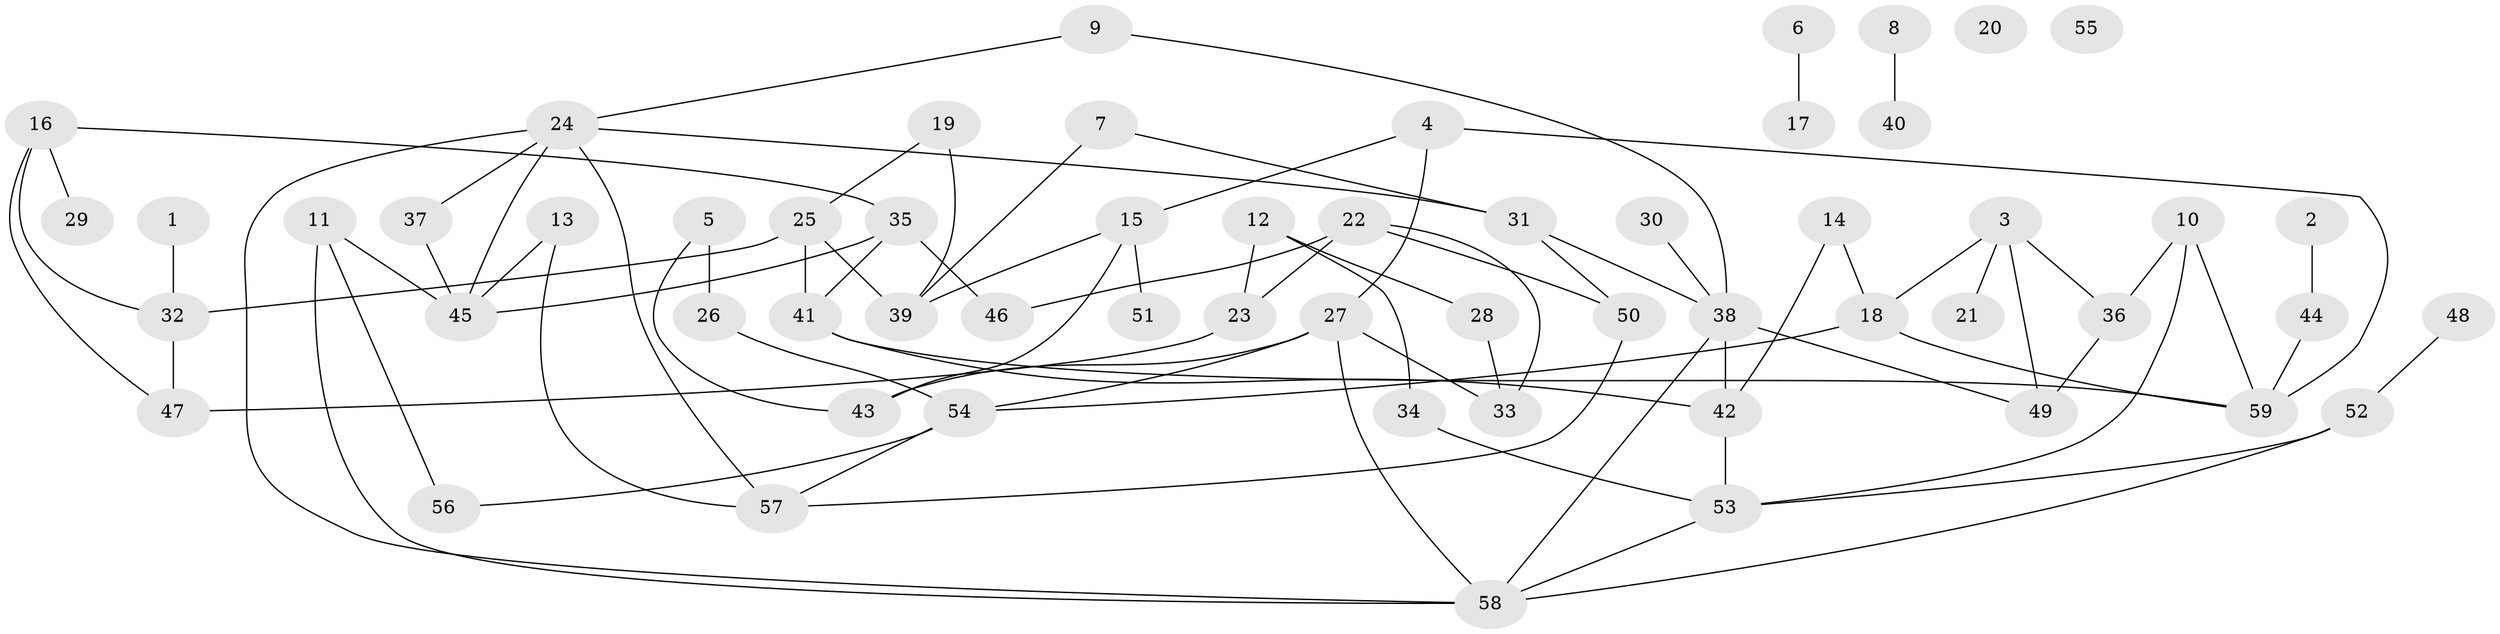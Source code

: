 // coarse degree distribution, {3: 0.13157894736842105, 1: 0.21052631578947367, 4: 0.13157894736842105, 5: 0.13157894736842105, 2: 0.15789473684210525, 0: 0.07894736842105263, 7: 0.05263157894736842, 6: 0.10526315789473684}
// Generated by graph-tools (version 1.1) at 2025/41/03/06/25 10:41:24]
// undirected, 59 vertices, 84 edges
graph export_dot {
graph [start="1"]
  node [color=gray90,style=filled];
  1;
  2;
  3;
  4;
  5;
  6;
  7;
  8;
  9;
  10;
  11;
  12;
  13;
  14;
  15;
  16;
  17;
  18;
  19;
  20;
  21;
  22;
  23;
  24;
  25;
  26;
  27;
  28;
  29;
  30;
  31;
  32;
  33;
  34;
  35;
  36;
  37;
  38;
  39;
  40;
  41;
  42;
  43;
  44;
  45;
  46;
  47;
  48;
  49;
  50;
  51;
  52;
  53;
  54;
  55;
  56;
  57;
  58;
  59;
  1 -- 32;
  2 -- 44;
  3 -- 18;
  3 -- 21;
  3 -- 36;
  3 -- 49;
  4 -- 15;
  4 -- 27;
  4 -- 59;
  5 -- 26;
  5 -- 43;
  6 -- 17;
  7 -- 31;
  7 -- 39;
  8 -- 40;
  9 -- 24;
  9 -- 38;
  10 -- 36;
  10 -- 53;
  10 -- 59;
  11 -- 45;
  11 -- 56;
  11 -- 58;
  12 -- 23;
  12 -- 28;
  12 -- 34;
  13 -- 45;
  13 -- 57;
  14 -- 18;
  14 -- 42;
  15 -- 39;
  15 -- 43;
  15 -- 51;
  16 -- 29;
  16 -- 32;
  16 -- 35;
  16 -- 47;
  18 -- 54;
  18 -- 59;
  19 -- 25;
  19 -- 39;
  22 -- 23;
  22 -- 33;
  22 -- 46;
  22 -- 50;
  23 -- 47;
  24 -- 31;
  24 -- 37;
  24 -- 45;
  24 -- 57;
  24 -- 58;
  25 -- 32;
  25 -- 39;
  25 -- 41;
  26 -- 54;
  27 -- 33;
  27 -- 43;
  27 -- 54;
  27 -- 58;
  28 -- 33;
  30 -- 38;
  31 -- 38;
  31 -- 50;
  32 -- 47;
  34 -- 53;
  35 -- 41;
  35 -- 45;
  35 -- 46;
  36 -- 49;
  37 -- 45;
  38 -- 42;
  38 -- 49;
  38 -- 58;
  41 -- 42;
  41 -- 59;
  42 -- 53;
  44 -- 59;
  48 -- 52;
  50 -- 57;
  52 -- 53;
  52 -- 58;
  53 -- 58;
  54 -- 56;
  54 -- 57;
}
